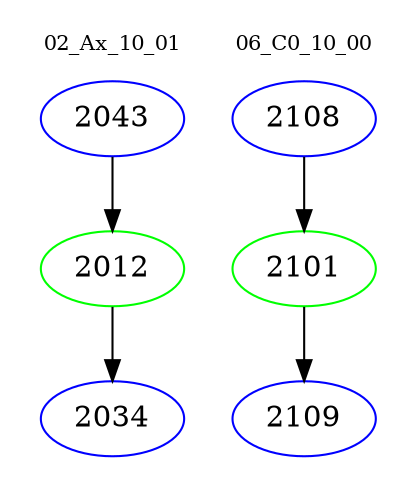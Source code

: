 digraph{
subgraph cluster_0 {
color = white
label = "02_Ax_10_01";
fontsize=10;
T0_2043 [label="2043", color="blue"]
T0_2043 -> T0_2012 [color="black"]
T0_2012 [label="2012", color="green"]
T0_2012 -> T0_2034 [color="black"]
T0_2034 [label="2034", color="blue"]
}
subgraph cluster_1 {
color = white
label = "06_C0_10_00";
fontsize=10;
T1_2108 [label="2108", color="blue"]
T1_2108 -> T1_2101 [color="black"]
T1_2101 [label="2101", color="green"]
T1_2101 -> T1_2109 [color="black"]
T1_2109 [label="2109", color="blue"]
}
}
